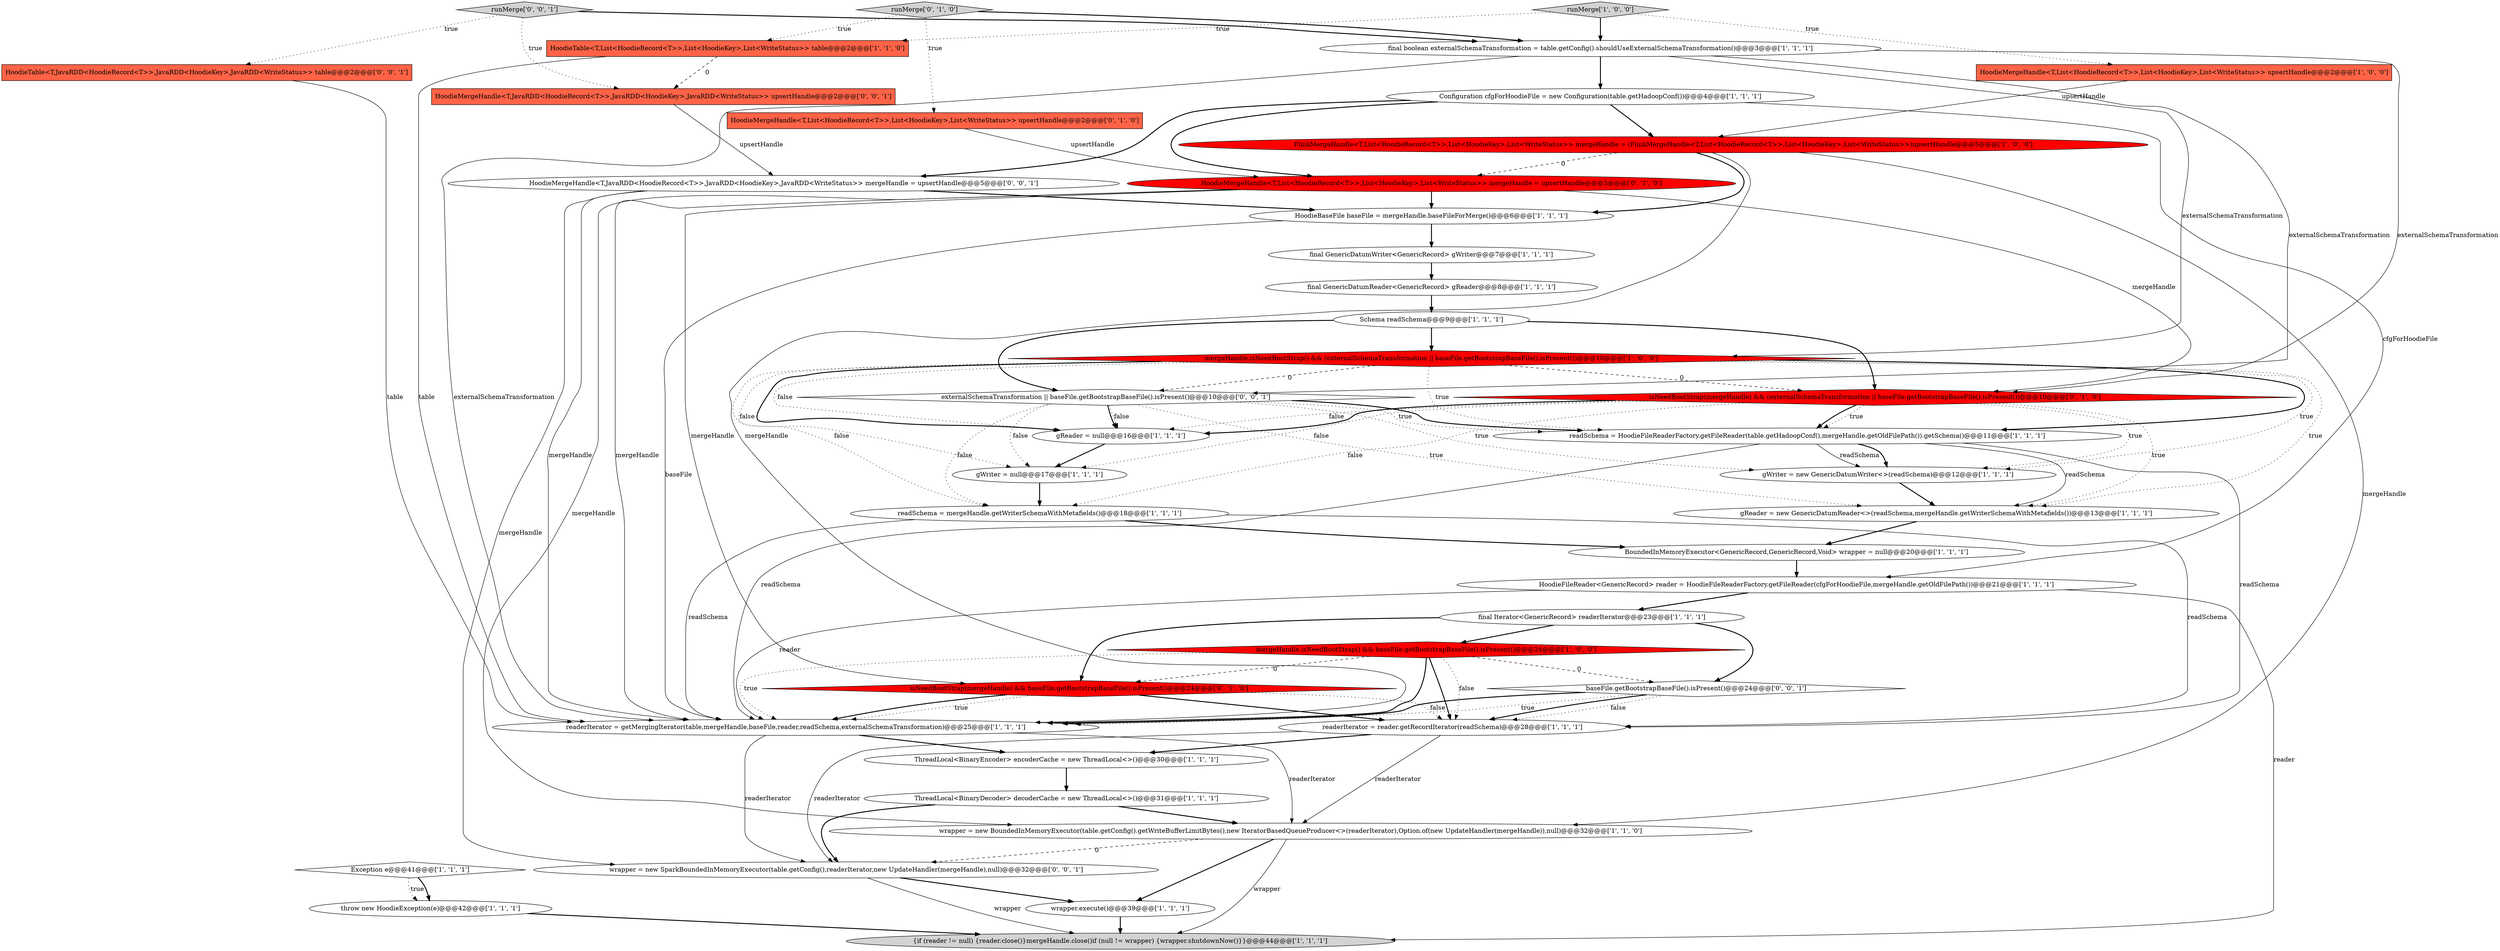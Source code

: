 digraph {
9 [style = filled, label = "HoodieTable<T,List<HoodieRecord<T>>,List<HoodieKey>,List<WriteStatus>> table@@@2@@@['1', '1', '0']", fillcolor = tomato, shape = box image = "AAA0AAABBB1BBB"];
35 [style = filled, label = "HoodieTable<T,JavaRDD<HoodieRecord<T>>,JavaRDD<HoodieKey>,JavaRDD<WriteStatus>> table@@@2@@@['0', '0', '1']", fillcolor = tomato, shape = box image = "AAA0AAABBB3BBB"];
34 [style = filled, label = "runMerge['0', '1', '0']", fillcolor = lightgray, shape = diamond image = "AAA0AAABBB2BBB"];
10 [style = filled, label = "gReader = null@@@16@@@['1', '1', '1']", fillcolor = white, shape = ellipse image = "AAA0AAABBB1BBB"];
4 [style = filled, label = "Schema readSchema@@@9@@@['1', '1', '1']", fillcolor = white, shape = ellipse image = "AAA0AAABBB1BBB"];
12 [style = filled, label = "FlinkMergeHandle<T,List<HoodieRecord<T>>,List<HoodieKey>,List<WriteStatus>> mergeHandle = (FlinkMergeHandle<T,List<HoodieRecord<T>>,List<HoodieKey>,List<WriteStatus>>)upsertHandle@@@5@@@['1', '0', '0']", fillcolor = red, shape = ellipse image = "AAA1AAABBB1BBB"];
13 [style = filled, label = "readerIterator = getMergingIterator(table,mergeHandle,baseFile,reader,readSchema,externalSchemaTransformation)@@@25@@@['1', '1', '1']", fillcolor = white, shape = ellipse image = "AAA0AAABBB1BBB"];
25 [style = filled, label = "BoundedInMemoryExecutor<GenericRecord,GenericRecord,Void> wrapper = null@@@20@@@['1', '1', '1']", fillcolor = white, shape = ellipse image = "AAA0AAABBB1BBB"];
39 [style = filled, label = "HoodieMergeHandle<T,JavaRDD<HoodieRecord<T>>,JavaRDD<HoodieKey>,JavaRDD<WriteStatus>> mergeHandle = upsertHandle@@@5@@@['0', '0', '1']", fillcolor = white, shape = ellipse image = "AAA0AAABBB3BBB"];
30 [style = filled, label = "HoodieMergeHandle<T,List<HoodieRecord<T>>,List<HoodieKey>,List<WriteStatus>> upsertHandle@@@2@@@['0', '1', '0']", fillcolor = tomato, shape = box image = "AAA0AAABBB2BBB"];
36 [style = filled, label = "runMerge['0', '0', '1']", fillcolor = lightgray, shape = diamond image = "AAA0AAABBB3BBB"];
16 [style = filled, label = "readSchema = HoodieFileReaderFactory.getFileReader(table.getHadoopConf(),mergeHandle.getOldFilePath()).getSchema()@@@11@@@['1', '1', '1']", fillcolor = white, shape = ellipse image = "AAA0AAABBB1BBB"];
32 [style = filled, label = "isNeedBootStrap(mergeHandle) && (externalSchemaTransformation || baseFile.getBootstrapBaseFile().isPresent())@@@10@@@['0', '1', '0']", fillcolor = red, shape = diamond image = "AAA1AAABBB2BBB"];
24 [style = filled, label = "final Iterator<GenericRecord> readerIterator@@@23@@@['1', '1', '1']", fillcolor = white, shape = ellipse image = "AAA0AAABBB1BBB"];
8 [style = filled, label = "gWriter = null@@@17@@@['1', '1', '1']", fillcolor = white, shape = ellipse image = "AAA0AAABBB1BBB"];
21 [style = filled, label = "HoodieBaseFile baseFile = mergeHandle.baseFileForMerge()@@@6@@@['1', '1', '1']", fillcolor = white, shape = ellipse image = "AAA0AAABBB1BBB"];
3 [style = filled, label = "readSchema = mergeHandle.getWriterSchemaWithMetafields()@@@18@@@['1', '1', '1']", fillcolor = white, shape = ellipse image = "AAA0AAABBB1BBB"];
31 [style = filled, label = "HoodieMergeHandle<T,List<HoodieRecord<T>>,List<HoodieKey>,List<WriteStatus>> mergeHandle = upsertHandle@@@5@@@['0', '1', '0']", fillcolor = red, shape = ellipse image = "AAA1AAABBB2BBB"];
1 [style = filled, label = "Configuration cfgForHoodieFile = new Configuration(table.getHadoopConf())@@@4@@@['1', '1', '1']", fillcolor = white, shape = ellipse image = "AAA0AAABBB1BBB"];
28 [style = filled, label = "Exception e@@@41@@@['1', '1', '1']", fillcolor = white, shape = diamond image = "AAA0AAABBB1BBB"];
26 [style = filled, label = "runMerge['1', '0', '0']", fillcolor = lightgray, shape = diamond image = "AAA0AAABBB1BBB"];
41 [style = filled, label = "baseFile.getBootstrapBaseFile().isPresent()@@@24@@@['0', '0', '1']", fillcolor = white, shape = diamond image = "AAA0AAABBB3BBB"];
14 [style = filled, label = "{if (reader != null) {reader.close()}mergeHandle.close()if (null != wrapper) {wrapper.shutdownNow()}}@@@44@@@['1', '1', '1']", fillcolor = lightgray, shape = ellipse image = "AAA0AAABBB1BBB"];
20 [style = filled, label = "readerIterator = reader.getRecordIterator(readSchema)@@@28@@@['1', '1', '1']", fillcolor = white, shape = ellipse image = "AAA0AAABBB1BBB"];
23 [style = filled, label = "final GenericDatumWriter<GenericRecord> gWriter@@@7@@@['1', '1', '1']", fillcolor = white, shape = ellipse image = "AAA0AAABBB1BBB"];
38 [style = filled, label = "HoodieMergeHandle<T,JavaRDD<HoodieRecord<T>>,JavaRDD<HoodieKey>,JavaRDD<WriteStatus>> upsertHandle@@@2@@@['0', '0', '1']", fillcolor = tomato, shape = box image = "AAA0AAABBB3BBB"];
17 [style = filled, label = "final GenericDatumReader<GenericRecord> gReader@@@8@@@['1', '1', '1']", fillcolor = white, shape = ellipse image = "AAA0AAABBB1BBB"];
2 [style = filled, label = "final boolean externalSchemaTransformation = table.getConfig().shouldUseExternalSchemaTransformation()@@@3@@@['1', '1', '1']", fillcolor = white, shape = ellipse image = "AAA0AAABBB1BBB"];
40 [style = filled, label = "externalSchemaTransformation || baseFile.getBootstrapBaseFile().isPresent()@@@10@@@['0', '0', '1']", fillcolor = white, shape = diamond image = "AAA0AAABBB3BBB"];
11 [style = filled, label = "HoodieFileReader<GenericRecord> reader = HoodieFileReaderFactory.getFileReader(cfgForHoodieFile,mergeHandle.getOldFilePath())@@@21@@@['1', '1', '1']", fillcolor = white, shape = ellipse image = "AAA0AAABBB1BBB"];
29 [style = filled, label = "ThreadLocal<BinaryEncoder> encoderCache = new ThreadLocal<>()@@@30@@@['1', '1', '1']", fillcolor = white, shape = ellipse image = "AAA0AAABBB1BBB"];
0 [style = filled, label = "HoodieMergeHandle<T,List<HoodieRecord<T>>,List<HoodieKey>,List<WriteStatus>> upsertHandle@@@2@@@['1', '0', '0']", fillcolor = tomato, shape = box image = "AAA0AAABBB1BBB"];
33 [style = filled, label = "isNeedBootStrap(mergeHandle) && baseFile.getBootstrapBaseFile().isPresent()@@@24@@@['0', '1', '0']", fillcolor = red, shape = diamond image = "AAA1AAABBB2BBB"];
37 [style = filled, label = "wrapper = new SparkBoundedInMemoryExecutor(table.getConfig(),readerIterator,new UpdateHandler(mergeHandle),null)@@@32@@@['0', '0', '1']", fillcolor = white, shape = ellipse image = "AAA0AAABBB3BBB"];
6 [style = filled, label = "mergeHandle.isNeedBootStrap() && baseFile.getBootstrapBaseFile().isPresent()@@@24@@@['1', '0', '0']", fillcolor = red, shape = diamond image = "AAA1AAABBB1BBB"];
27 [style = filled, label = "gReader = new GenericDatumReader<>(readSchema,mergeHandle.getWriterSchemaWithMetafields())@@@13@@@['1', '1', '1']", fillcolor = white, shape = ellipse image = "AAA0AAABBB1BBB"];
15 [style = filled, label = "throw new HoodieException(e)@@@42@@@['1', '1', '1']", fillcolor = white, shape = ellipse image = "AAA0AAABBB1BBB"];
5 [style = filled, label = "gWriter = new GenericDatumWriter<>(readSchema)@@@12@@@['1', '1', '1']", fillcolor = white, shape = ellipse image = "AAA0AAABBB1BBB"];
19 [style = filled, label = "wrapper.execute()@@@39@@@['1', '1', '1']", fillcolor = white, shape = ellipse image = "AAA0AAABBB1BBB"];
7 [style = filled, label = "wrapper = new BoundedInMemoryExecutor(table.getConfig().getWriteBufferLimitBytes(),new IteratorBasedQueueProducer<>(readerIterator),Option.of(new UpdateHandler(mergeHandle)),null)@@@32@@@['1', '1', '0']", fillcolor = white, shape = ellipse image = "AAA0AAABBB1BBB"];
18 [style = filled, label = "mergeHandle.isNeedBootStrap() && (externalSchemaTransformation || baseFile.getBootstrapBaseFile().isPresent())@@@10@@@['1', '0', '0']", fillcolor = red, shape = diamond image = "AAA1AAABBB1BBB"];
22 [style = filled, label = "ThreadLocal<BinaryDecoder> decoderCache = new ThreadLocal<>()@@@31@@@['1', '1', '1']", fillcolor = white, shape = ellipse image = "AAA0AAABBB1BBB"];
3->13 [style = solid, label="readSchema"];
11->14 [style = solid, label="reader"];
13->7 [style = solid, label="readerIterator"];
22->37 [style = bold, label=""];
41->20 [style = dotted, label="false"];
16->5 [style = solid, label="readSchema"];
28->15 [style = dotted, label="true"];
40->5 [style = dotted, label="true"];
12->31 [style = dashed, label="0"];
34->9 [style = dotted, label="true"];
21->13 [style = solid, label="baseFile"];
31->21 [style = bold, label=""];
18->10 [style = dotted, label="false"];
41->20 [style = bold, label=""];
36->38 [style = dotted, label="true"];
40->16 [style = bold, label=""];
10->8 [style = bold, label=""];
34->2 [style = bold, label=""];
11->13 [style = solid, label="reader"];
36->2 [style = bold, label=""];
6->41 [style = dashed, label="0"];
40->10 [style = dotted, label="false"];
1->12 [style = bold, label=""];
23->17 [style = bold, label=""];
1->31 [style = bold, label=""];
27->25 [style = bold, label=""];
41->13 [style = bold, label=""];
18->32 [style = dashed, label="0"];
18->3 [style = dotted, label="false"];
38->39 [style = solid, label="upsertHandle"];
33->13 [style = dotted, label="true"];
6->20 [style = dotted, label="false"];
3->20 [style = solid, label="readSchema"];
18->16 [style = dotted, label="true"];
9->13 [style = solid, label="table"];
12->21 [style = bold, label=""];
2->13 [style = solid, label="externalSchemaTransformation"];
6->13 [style = dotted, label="true"];
32->3 [style = dotted, label="false"];
2->18 [style = solid, label="externalSchemaTransformation"];
4->18 [style = bold, label=""];
32->5 [style = dotted, label="true"];
26->9 [style = dotted, label="true"];
33->20 [style = dotted, label="false"];
33->13 [style = bold, label=""];
22->7 [style = bold, label=""];
32->10 [style = bold, label=""];
6->33 [style = dashed, label="0"];
16->13 [style = solid, label="readSchema"];
2->40 [style = solid, label="externalSchemaTransformation"];
18->8 [style = dotted, label="false"];
18->5 [style = dotted, label="true"];
35->13 [style = solid, label="table"];
18->27 [style = dotted, label="true"];
21->23 [style = bold, label=""];
1->39 [style = bold, label=""];
18->40 [style = dashed, label="0"];
40->3 [style = dotted, label="false"];
15->14 [style = bold, label=""];
31->33 [style = solid, label="mergeHandle"];
2->1 [style = bold, label=""];
40->8 [style = dotted, label="false"];
8->3 [style = bold, label=""];
20->7 [style = solid, label="readerIterator"];
0->12 [style = solid, label="upsertHandle"];
7->14 [style = solid, label="wrapper"];
32->16 [style = bold, label=""];
11->24 [style = bold, label=""];
12->7 [style = solid, label="mergeHandle"];
24->41 [style = bold, label=""];
6->20 [style = bold, label=""];
24->33 [style = bold, label=""];
39->21 [style = bold, label=""];
31->13 [style = solid, label="mergeHandle"];
19->14 [style = bold, label=""];
18->10 [style = bold, label=""];
6->13 [style = bold, label=""];
1->11 [style = solid, label="cfgForHoodieFile"];
20->37 [style = solid, label="readerIterator"];
16->5 [style = bold, label=""];
32->8 [style = dotted, label="false"];
40->27 [style = dotted, label="true"];
39->13 [style = solid, label="mergeHandle"];
34->30 [style = dotted, label="true"];
7->19 [style = bold, label=""];
2->32 [style = solid, label="externalSchemaTransformation"];
17->4 [style = bold, label=""];
9->38 [style = dashed, label="0"];
18->16 [style = bold, label=""];
4->40 [style = bold, label=""];
40->10 [style = bold, label=""];
32->10 [style = dotted, label="false"];
16->27 [style = solid, label="readSchema"];
28->15 [style = bold, label=""];
33->20 [style = bold, label=""];
16->20 [style = solid, label="readSchema"];
39->37 [style = solid, label="mergeHandle"];
20->29 [style = bold, label=""];
3->25 [style = bold, label=""];
40->16 [style = dotted, label="true"];
26->2 [style = bold, label=""];
13->29 [style = bold, label=""];
32->27 [style = dotted, label="true"];
41->13 [style = dotted, label="true"];
37->14 [style = solid, label="wrapper"];
31->7 [style = solid, label="mergeHandle"];
25->11 [style = bold, label=""];
13->37 [style = solid, label="readerIterator"];
12->13 [style = solid, label="mergeHandle"];
31->32 [style = solid, label="mergeHandle"];
7->37 [style = dashed, label="0"];
30->31 [style = solid, label="upsertHandle"];
37->19 [style = bold, label=""];
5->27 [style = bold, label=""];
29->22 [style = bold, label=""];
36->35 [style = dotted, label="true"];
24->6 [style = bold, label=""];
32->16 [style = dotted, label="true"];
4->32 [style = bold, label=""];
26->0 [style = dotted, label="true"];
}
